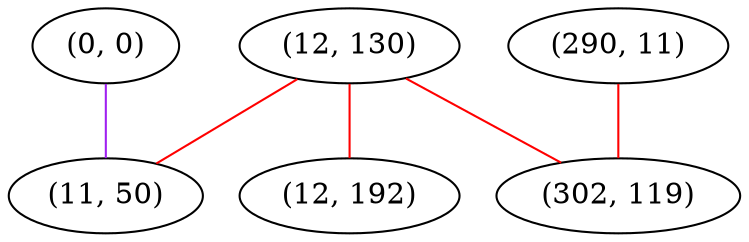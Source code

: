 graph "" {
"(12, 130)";
"(0, 0)";
"(12, 192)";
"(290, 11)";
"(11, 50)";
"(302, 119)";
"(12, 130)" -- "(11, 50)"  [color=red, key=0, weight=1];
"(12, 130)" -- "(302, 119)"  [color=red, key=0, weight=1];
"(12, 130)" -- "(12, 192)"  [color=red, key=0, weight=1];
"(0, 0)" -- "(11, 50)"  [color=purple, key=0, weight=4];
"(290, 11)" -- "(302, 119)"  [color=red, key=0, weight=1];
}
